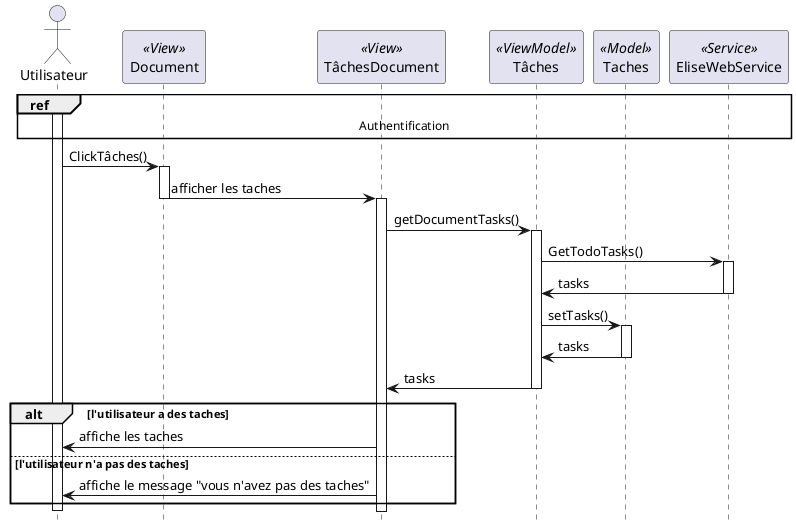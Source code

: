 @startuml sequence_preview_tasks

hide footbox


actor "Utilisateur" as user
participant "Document" as docView << View >>
participant "TâchesDocument" as taskView << View >>
participant "Tâches" as taskVm << ViewModel >>
participant "Taches" as taskM << Model >>
participant "EliseWebService" as ws << Service >>



ref over user, docView,taskView,taskVm,taskM,ws : Authentification
activate user
user -> docView : ClickTâches()
activate docView
docView -> taskView : afficher les taches
deactivate docView
activate taskView
taskView -> taskVm : getDocumentTasks()
activate taskVm
taskVm -> ws: GetTodoTasks()
activate ws
ws -> taskVm: tasks
deactivate ws
taskVm -> taskM: setTasks()
activate taskM
taskM -> taskVm: tasks
deactivate taskM
taskVm -> taskView: tasks
deactivate taskVm
alt l'utilisateur a des taches
    taskView -> user : affiche les taches
else l'utilisateur n'a pas des taches
    taskView -> user : affiche le message "vous n'avez pas des taches"
end
deactivate user